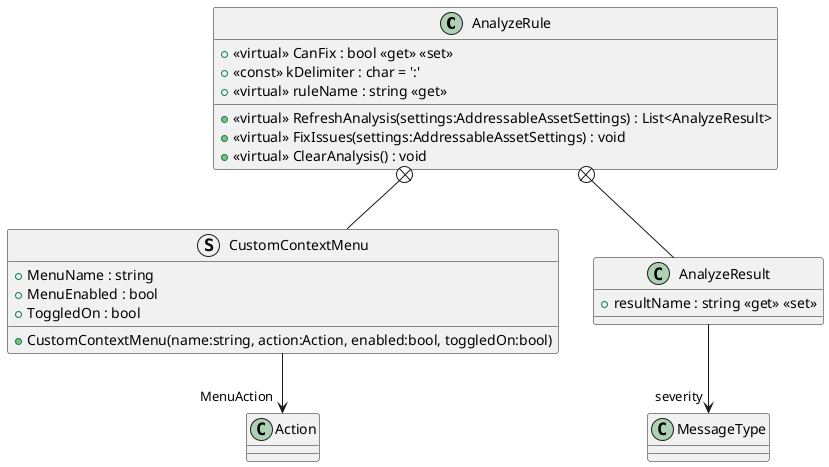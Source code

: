 @startuml
class AnalyzeRule {
    + <<virtual>> CanFix : bool <<get>> <<set>>
    + <<const>> kDelimiter : char = ':'
    + <<virtual>> ruleName : string <<get>>
    + <<virtual>> RefreshAnalysis(settings:AddressableAssetSettings) : List<AnalyzeResult>
    + <<virtual>> FixIssues(settings:AddressableAssetSettings) : void
    + <<virtual>> ClearAnalysis() : void
}
struct CustomContextMenu {
    + MenuName : string
    + MenuEnabled : bool
    + ToggledOn : bool
    + CustomContextMenu(name:string, action:Action, enabled:bool, toggledOn:bool)
}
class AnalyzeResult {
    + resultName : string <<get>> <<set>>
}
AnalyzeRule +-- CustomContextMenu
CustomContextMenu --> "MenuAction" Action
AnalyzeRule +-- AnalyzeResult
AnalyzeResult --> "severity" MessageType
@enduml
